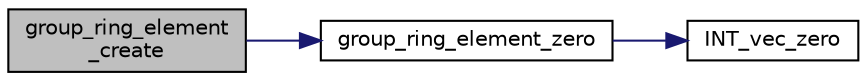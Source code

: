digraph "group_ring_element_create"
{
  edge [fontname="Helvetica",fontsize="10",labelfontname="Helvetica",labelfontsize="10"];
  node [fontname="Helvetica",fontsize="10",shape=record];
  rankdir="LR";
  Node1507 [label="group_ring_element\l_create",height=0.2,width=0.4,color="black", fillcolor="grey75", style="filled", fontcolor="black"];
  Node1507 -> Node1508 [color="midnightblue",fontsize="10",style="solid",fontname="Helvetica"];
  Node1508 [label="group_ring_element_zero",height=0.2,width=0.4,color="black", fillcolor="white", style="filled",URL="$d5/d90/action__global_8_c.html#a1927d1005f9747c543f4fbd7b3b4d2cf"];
  Node1508 -> Node1509 [color="midnightblue",fontsize="10",style="solid",fontname="Helvetica"];
  Node1509 [label="INT_vec_zero",height=0.2,width=0.4,color="black", fillcolor="white", style="filled",URL="$df/dbf/sajeeb_8_c.html#aa8c9c7977203577026080f546fe4980f"];
}
